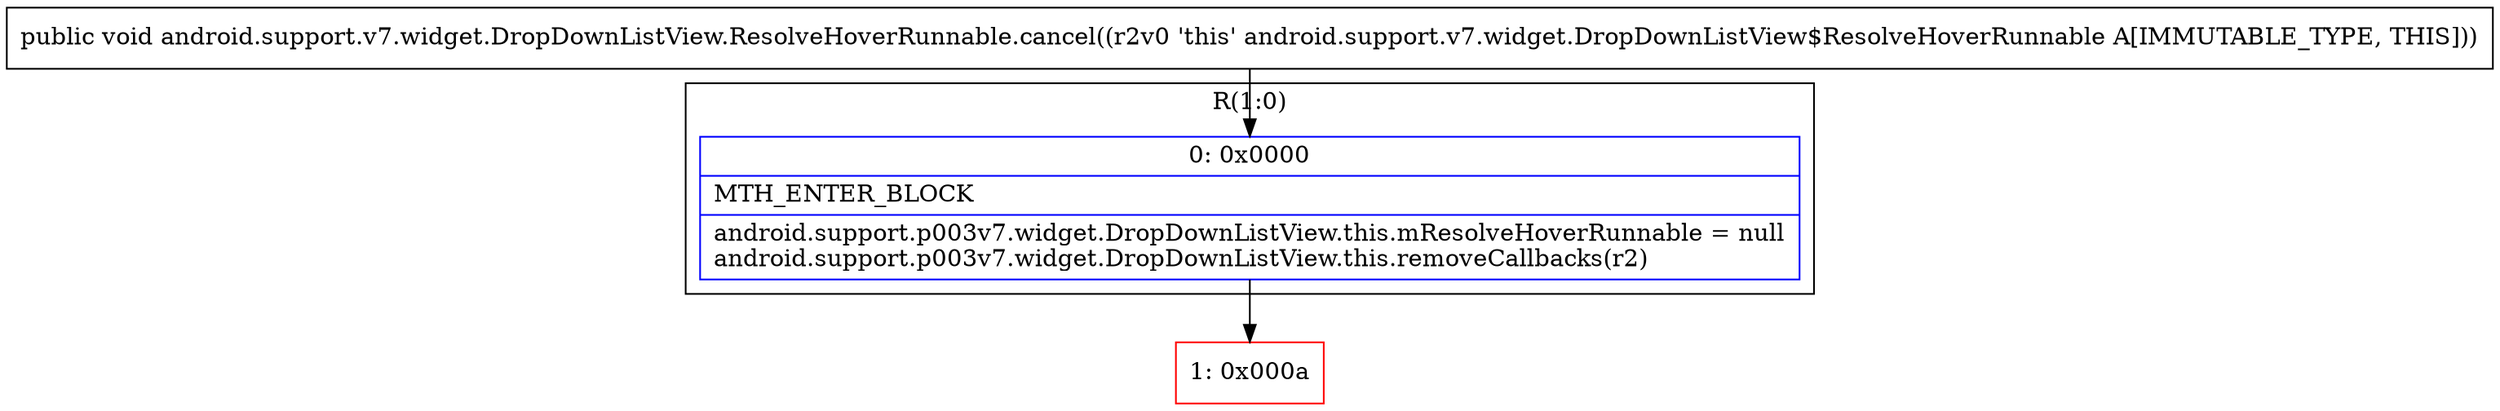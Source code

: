digraph "CFG forandroid.support.v7.widget.DropDownListView.ResolveHoverRunnable.cancel()V" {
subgraph cluster_Region_895221591 {
label = "R(1:0)";
node [shape=record,color=blue];
Node_0 [shape=record,label="{0\:\ 0x0000|MTH_ENTER_BLOCK\l|android.support.p003v7.widget.DropDownListView.this.mResolveHoverRunnable = null\landroid.support.p003v7.widget.DropDownListView.this.removeCallbacks(r2)\l}"];
}
Node_1 [shape=record,color=red,label="{1\:\ 0x000a}"];
MethodNode[shape=record,label="{public void android.support.v7.widget.DropDownListView.ResolveHoverRunnable.cancel((r2v0 'this' android.support.v7.widget.DropDownListView$ResolveHoverRunnable A[IMMUTABLE_TYPE, THIS])) }"];
MethodNode -> Node_0;
Node_0 -> Node_1;
}

